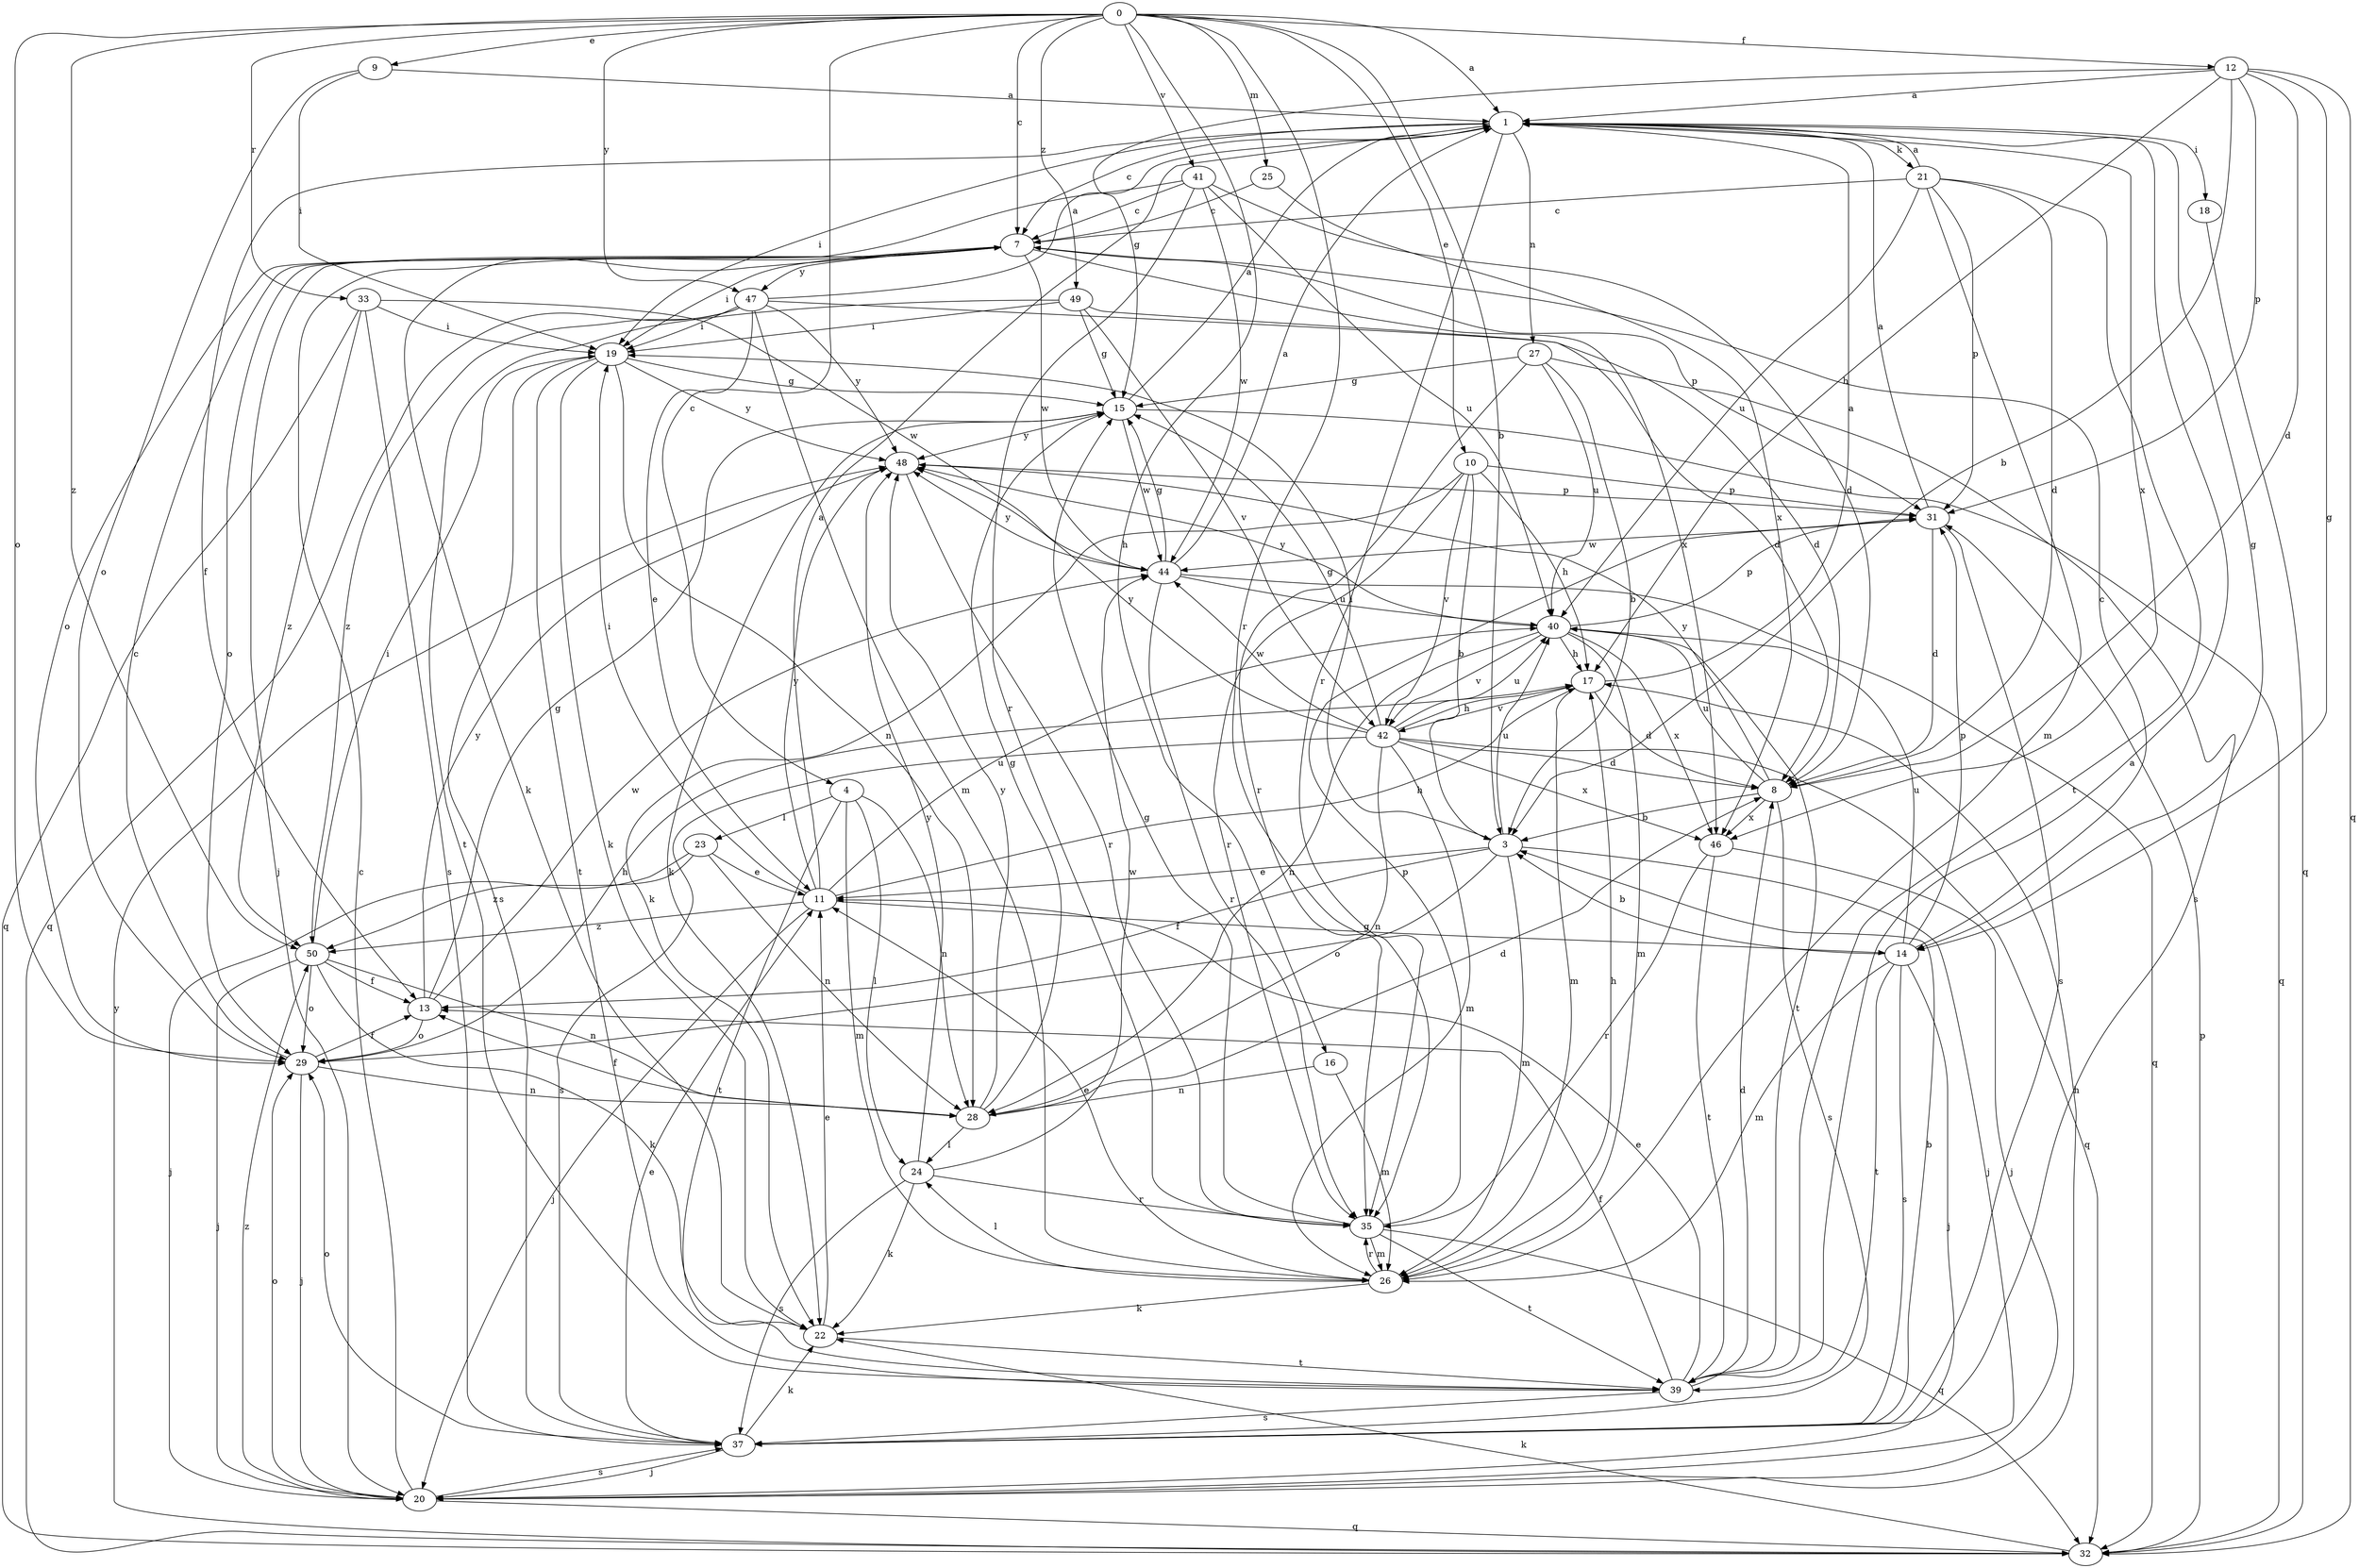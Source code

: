 strict digraph  {
0;
1;
3;
4;
7;
8;
9;
10;
11;
12;
13;
14;
15;
16;
17;
18;
19;
20;
21;
22;
23;
24;
25;
26;
27;
28;
29;
31;
32;
33;
35;
37;
39;
40;
41;
42;
44;
46;
47;
48;
49;
50;
0 -> 1  [label=a];
0 -> 3  [label=b];
0 -> 4  [label=c];
0 -> 7  [label=c];
0 -> 9  [label=e];
0 -> 10  [label=e];
0 -> 12  [label=f];
0 -> 16  [label=h];
0 -> 25  [label=m];
0 -> 29  [label=o];
0 -> 33  [label=r];
0 -> 35  [label=r];
0 -> 41  [label=v];
0 -> 47  [label=y];
0 -> 49  [label=z];
0 -> 50  [label=z];
1 -> 7  [label=c];
1 -> 13  [label=f];
1 -> 14  [label=g];
1 -> 18  [label=i];
1 -> 19  [label=i];
1 -> 21  [label=k];
1 -> 27  [label=n];
1 -> 35  [label=r];
1 -> 46  [label=x];
3 -> 11  [label=e];
3 -> 13  [label=f];
3 -> 19  [label=i];
3 -> 20  [label=j];
3 -> 26  [label=m];
3 -> 29  [label=o];
3 -> 40  [label=u];
4 -> 23  [label=l];
4 -> 24  [label=l];
4 -> 26  [label=m];
4 -> 28  [label=n];
4 -> 39  [label=t];
7 -> 19  [label=i];
7 -> 20  [label=j];
7 -> 22  [label=k];
7 -> 29  [label=o];
7 -> 31  [label=p];
7 -> 44  [label=w];
7 -> 46  [label=x];
7 -> 47  [label=y];
8 -> 3  [label=b];
8 -> 37  [label=s];
8 -> 40  [label=u];
8 -> 46  [label=x];
8 -> 48  [label=y];
9 -> 1  [label=a];
9 -> 19  [label=i];
9 -> 29  [label=o];
10 -> 3  [label=b];
10 -> 17  [label=h];
10 -> 22  [label=k];
10 -> 31  [label=p];
10 -> 35  [label=r];
10 -> 42  [label=v];
11 -> 1  [label=a];
11 -> 14  [label=g];
11 -> 17  [label=h];
11 -> 19  [label=i];
11 -> 20  [label=j];
11 -> 40  [label=u];
11 -> 48  [label=y];
11 -> 50  [label=z];
12 -> 1  [label=a];
12 -> 3  [label=b];
12 -> 8  [label=d];
12 -> 14  [label=g];
12 -> 15  [label=g];
12 -> 17  [label=h];
12 -> 31  [label=p];
12 -> 32  [label=q];
13 -> 15  [label=g];
13 -> 29  [label=o];
13 -> 44  [label=w];
13 -> 48  [label=y];
14 -> 3  [label=b];
14 -> 7  [label=c];
14 -> 20  [label=j];
14 -> 26  [label=m];
14 -> 31  [label=p];
14 -> 37  [label=s];
14 -> 39  [label=t];
14 -> 40  [label=u];
15 -> 1  [label=a];
15 -> 22  [label=k];
15 -> 32  [label=q];
15 -> 44  [label=w];
15 -> 48  [label=y];
16 -> 26  [label=m];
16 -> 28  [label=n];
17 -> 1  [label=a];
17 -> 8  [label=d];
17 -> 26  [label=m];
17 -> 42  [label=v];
18 -> 32  [label=q];
19 -> 15  [label=g];
19 -> 22  [label=k];
19 -> 28  [label=n];
19 -> 37  [label=s];
19 -> 39  [label=t];
19 -> 48  [label=y];
20 -> 7  [label=c];
20 -> 17  [label=h];
20 -> 29  [label=o];
20 -> 32  [label=q];
20 -> 37  [label=s];
20 -> 50  [label=z];
21 -> 1  [label=a];
21 -> 7  [label=c];
21 -> 8  [label=d];
21 -> 26  [label=m];
21 -> 31  [label=p];
21 -> 39  [label=t];
21 -> 40  [label=u];
22 -> 11  [label=e];
22 -> 39  [label=t];
23 -> 11  [label=e];
23 -> 20  [label=j];
23 -> 28  [label=n];
23 -> 50  [label=z];
24 -> 22  [label=k];
24 -> 35  [label=r];
24 -> 37  [label=s];
24 -> 44  [label=w];
24 -> 48  [label=y];
25 -> 7  [label=c];
25 -> 46  [label=x];
26 -> 11  [label=e];
26 -> 17  [label=h];
26 -> 22  [label=k];
26 -> 24  [label=l];
26 -> 35  [label=r];
27 -> 3  [label=b];
27 -> 15  [label=g];
27 -> 35  [label=r];
27 -> 37  [label=s];
27 -> 40  [label=u];
28 -> 8  [label=d];
28 -> 13  [label=f];
28 -> 15  [label=g];
28 -> 24  [label=l];
28 -> 48  [label=y];
29 -> 7  [label=c];
29 -> 13  [label=f];
29 -> 17  [label=h];
29 -> 20  [label=j];
29 -> 28  [label=n];
31 -> 1  [label=a];
31 -> 8  [label=d];
31 -> 37  [label=s];
31 -> 44  [label=w];
32 -> 22  [label=k];
32 -> 31  [label=p];
32 -> 48  [label=y];
33 -> 19  [label=i];
33 -> 32  [label=q];
33 -> 37  [label=s];
33 -> 44  [label=w];
33 -> 50  [label=z];
35 -> 15  [label=g];
35 -> 26  [label=m];
35 -> 31  [label=p];
35 -> 32  [label=q];
35 -> 39  [label=t];
37 -> 3  [label=b];
37 -> 11  [label=e];
37 -> 20  [label=j];
37 -> 22  [label=k];
37 -> 29  [label=o];
39 -> 1  [label=a];
39 -> 8  [label=d];
39 -> 11  [label=e];
39 -> 13  [label=f];
39 -> 37  [label=s];
40 -> 17  [label=h];
40 -> 26  [label=m];
40 -> 28  [label=n];
40 -> 31  [label=p];
40 -> 39  [label=t];
40 -> 42  [label=v];
40 -> 46  [label=x];
40 -> 48  [label=y];
41 -> 7  [label=c];
41 -> 8  [label=d];
41 -> 29  [label=o];
41 -> 35  [label=r];
41 -> 40  [label=u];
41 -> 44  [label=w];
42 -> 8  [label=d];
42 -> 15  [label=g];
42 -> 17  [label=h];
42 -> 26  [label=m];
42 -> 28  [label=n];
42 -> 32  [label=q];
42 -> 37  [label=s];
42 -> 40  [label=u];
42 -> 44  [label=w];
42 -> 46  [label=x];
42 -> 48  [label=y];
44 -> 1  [label=a];
44 -> 15  [label=g];
44 -> 32  [label=q];
44 -> 35  [label=r];
44 -> 40  [label=u];
44 -> 48  [label=y];
46 -> 20  [label=j];
46 -> 35  [label=r];
46 -> 39  [label=t];
47 -> 1  [label=a];
47 -> 8  [label=d];
47 -> 11  [label=e];
47 -> 19  [label=i];
47 -> 26  [label=m];
47 -> 32  [label=q];
47 -> 48  [label=y];
47 -> 50  [label=z];
48 -> 31  [label=p];
48 -> 35  [label=r];
49 -> 8  [label=d];
49 -> 15  [label=g];
49 -> 19  [label=i];
49 -> 39  [label=t];
49 -> 42  [label=v];
50 -> 13  [label=f];
50 -> 19  [label=i];
50 -> 20  [label=j];
50 -> 22  [label=k];
50 -> 28  [label=n];
50 -> 29  [label=o];
}
